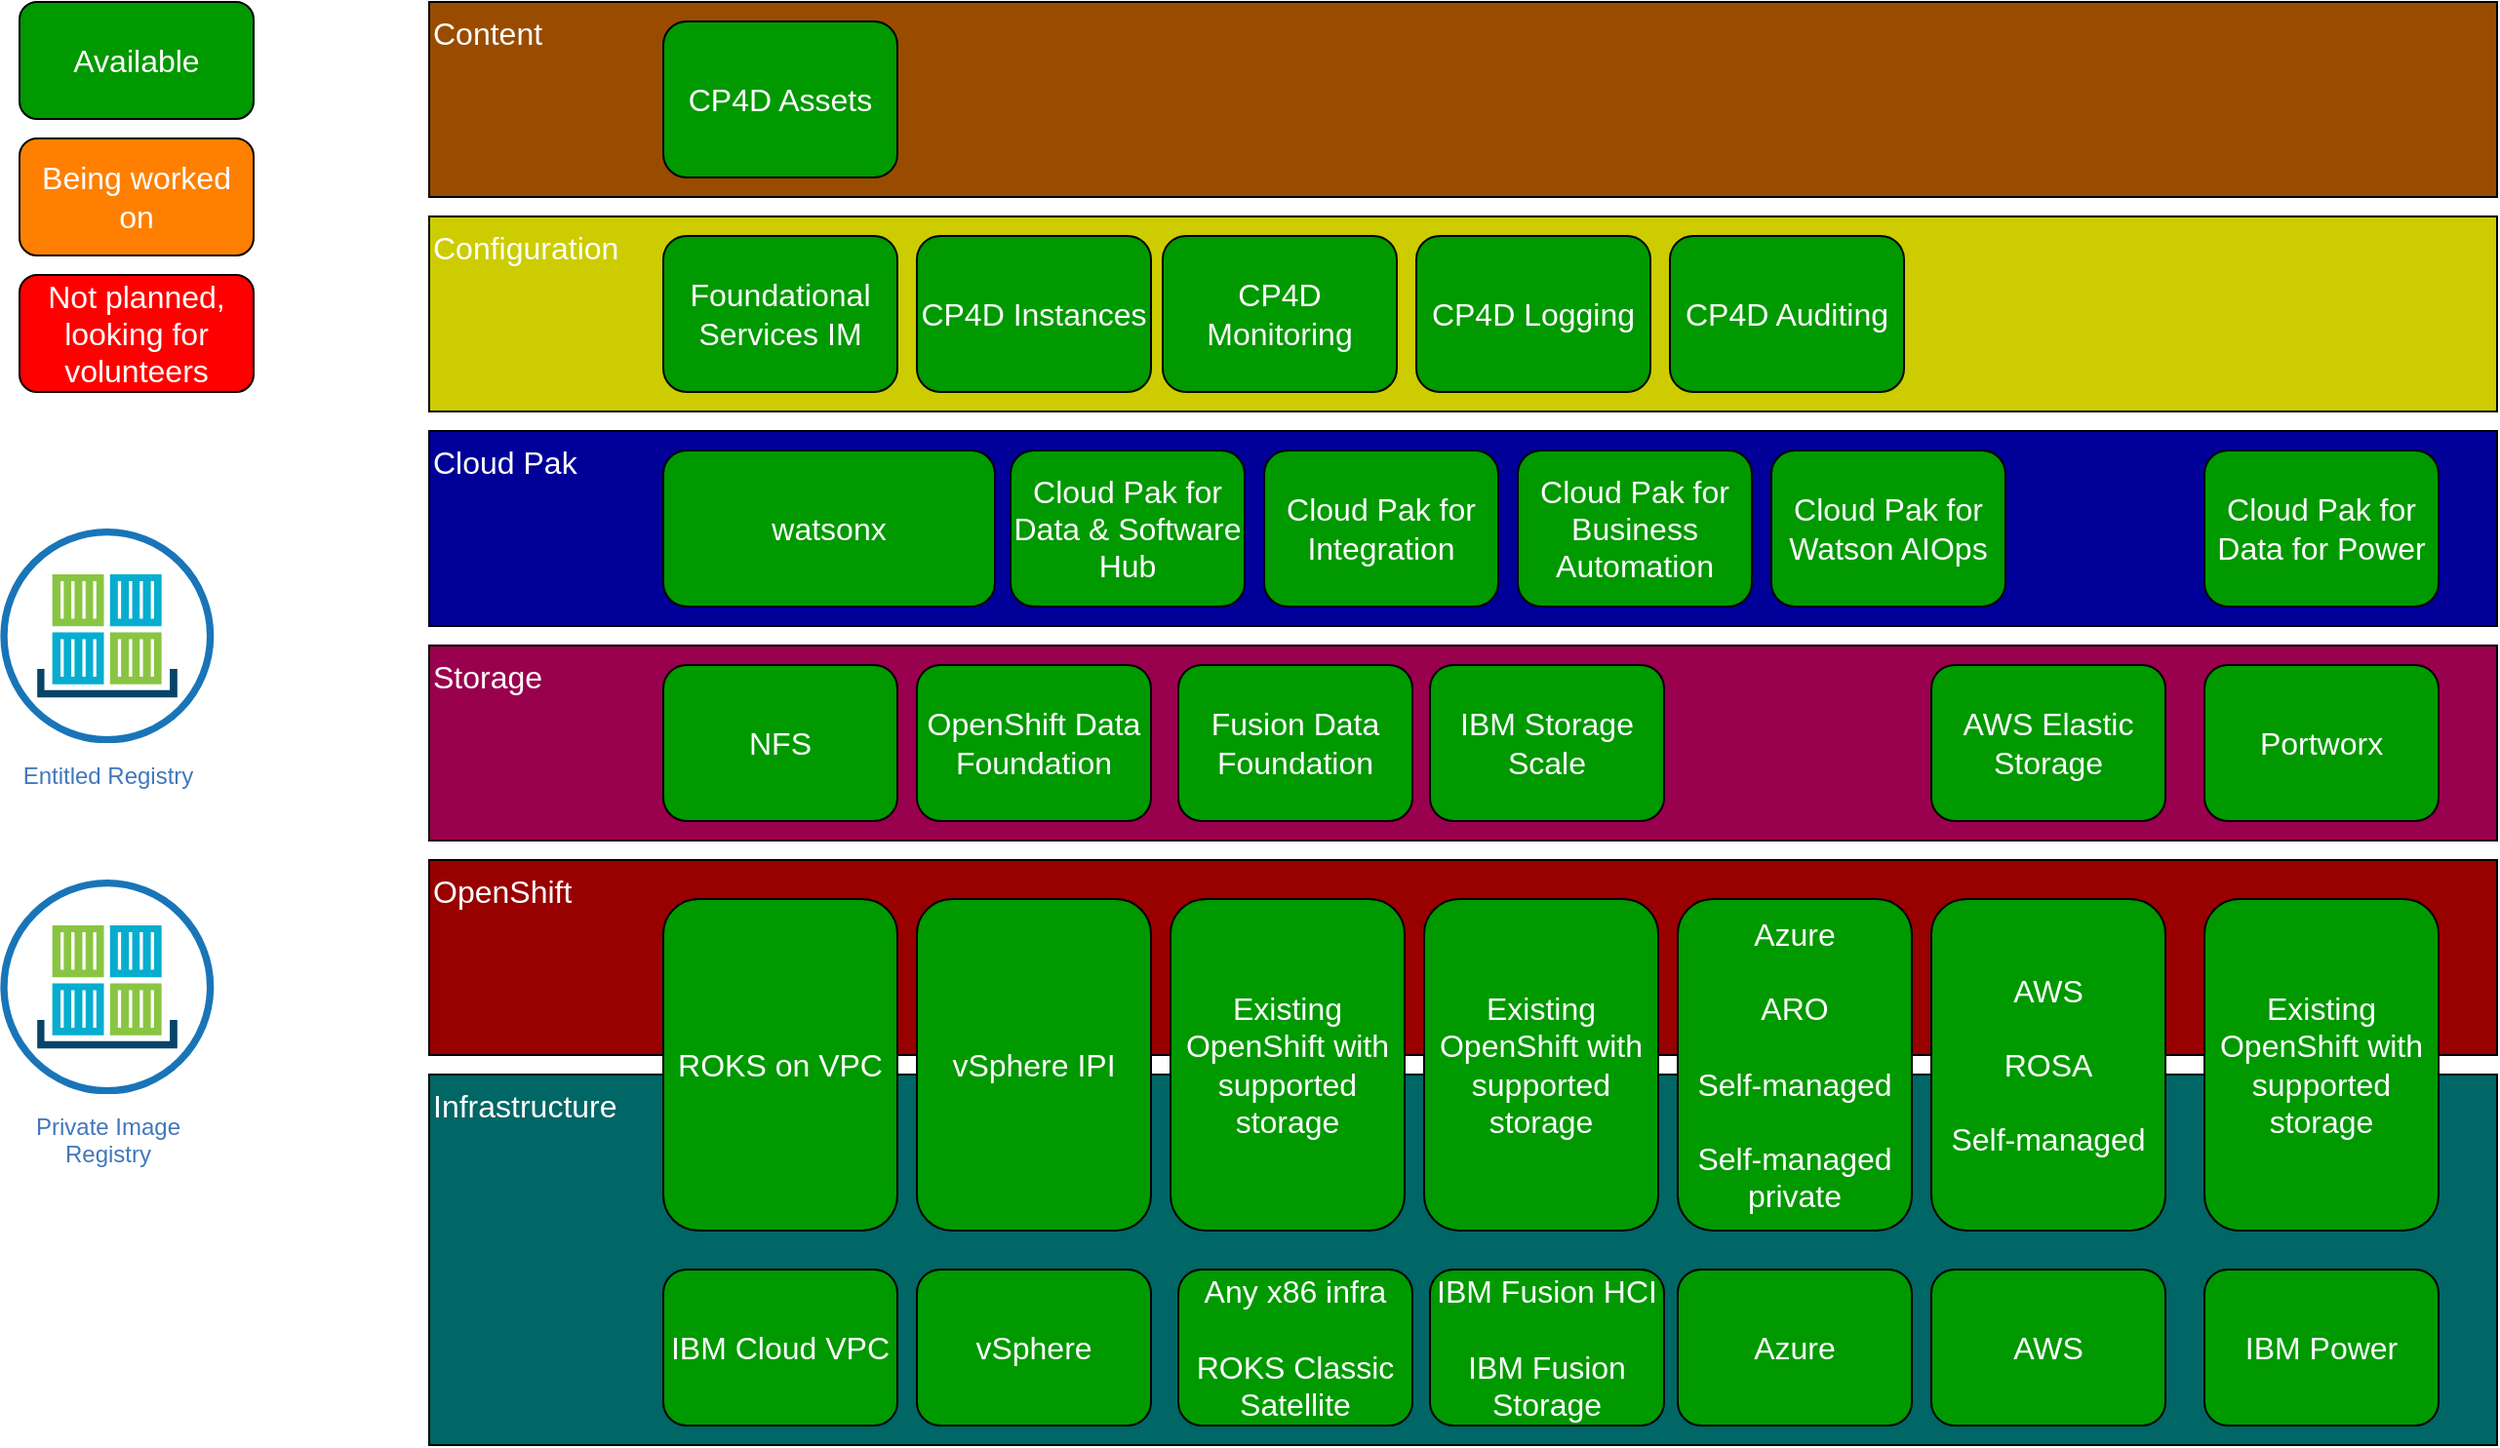 <mxfile version="26.0.16">
  <diagram id="2mgyJ-_zdfh3gZ3U018M" name="Page-1">
    <mxGraphModel dx="2901" dy="1214" grid="1" gridSize="10" guides="1" tooltips="1" connect="1" arrows="1" fold="1" page="1" pageScale="1" pageWidth="827" pageHeight="1169" math="0" shadow="0">
      <root>
        <mxCell id="0" />
        <mxCell id="1" parent="0" />
        <mxCell id="PIvEL9YP9_9EcO1mkzoZ-20" value="Infrastructure" style="whiteSpace=wrap;html=1;align=left;verticalAlign=top;fillColor=#006666;fontColor=#FFFFFF;fontSize=16;" parent="1" vertex="1">
          <mxGeometry x="30" y="960" width="1060" height="190" as="geometry" />
        </mxCell>
        <mxCell id="PIvEL9YP9_9EcO1mkzoZ-21" value="OpenShift" style="whiteSpace=wrap;html=1;align=left;verticalAlign=top;fillColor=#990000;fontColor=#FFFFFF;fontSize=16;" parent="1" vertex="1">
          <mxGeometry x="30" y="850" width="1060" height="100" as="geometry" />
        </mxCell>
        <mxCell id="PIvEL9YP9_9EcO1mkzoZ-23" value="Storage" style="whiteSpace=wrap;html=1;align=left;verticalAlign=top;fillColor=#99004D;fontColor=#FFFFFF;fontSize=16;" parent="1" vertex="1">
          <mxGeometry x="30" y="740" width="1060" height="100" as="geometry" />
        </mxCell>
        <mxCell id="PIvEL9YP9_9EcO1mkzoZ-31" value="Cloud Pak" style="whiteSpace=wrap;html=1;align=left;verticalAlign=top;fillColor=#000099;fontColor=#FFFFFF;fontSize=16;" parent="1" vertex="1">
          <mxGeometry x="30" y="630" width="1060" height="100" as="geometry" />
        </mxCell>
        <mxCell id="PIvEL9YP9_9EcO1mkzoZ-33" value="Configuration" style="whiteSpace=wrap;html=1;align=left;verticalAlign=top;fillColor=#CCCC00;fontColor=#FFFFFF;fontSize=16;" parent="1" vertex="1">
          <mxGeometry x="30" y="520" width="1060" height="100" as="geometry" />
        </mxCell>
        <mxCell id="PIvEL9YP9_9EcO1mkzoZ-34" value="Content" style="whiteSpace=wrap;html=1;align=left;verticalAlign=top;fillColor=#994C00;fontColor=#FFFFFF;fontSize=16;" parent="1" vertex="1">
          <mxGeometry x="30" y="410" width="1060" height="100" as="geometry" />
        </mxCell>
        <mxCell id="x2PrL_irTpATyocbjBxF-1" value="Available" style="rounded=1;whiteSpace=wrap;html=1;fontSize=16;fontColor=#FFFFFF;fillColor=#009900;align=center;verticalAlign=middle;" parent="1" vertex="1">
          <mxGeometry x="-180" y="410" width="120" height="60" as="geometry" />
        </mxCell>
        <mxCell id="x2PrL_irTpATyocbjBxF-2" value="Being worked on" style="rounded=1;whiteSpace=wrap;html=1;fontSize=16;fontColor=#FFFFFF;fillColor=#FF8000;align=center;verticalAlign=middle;" parent="1" vertex="1">
          <mxGeometry x="-180" y="480" width="120" height="60" as="geometry" />
        </mxCell>
        <mxCell id="x2PrL_irTpATyocbjBxF-3" value="Not planned, looking for volunteers" style="rounded=1;whiteSpace=wrap;html=1;fontSize=16;fontColor=#FFFFFF;fillColor=#FF0000;align=center;verticalAlign=middle;" parent="1" vertex="1">
          <mxGeometry x="-180" y="550" width="120" height="60" as="geometry" />
        </mxCell>
        <mxCell id="G57gemSaGJWGYIfYZtMg-1" value="CP4D Assets" style="rounded=1;whiteSpace=wrap;html=1;fontSize=16;fontColor=#FFFFFF;fillColor=#009900;align=center;verticalAlign=middle;" parent="1" vertex="1">
          <mxGeometry x="150" y="420" width="120" height="80" as="geometry" />
        </mxCell>
        <mxCell id="AeC-ubgtzM1ToBXU7dL--1" value="Cloud Pak for Data &amp;amp; Software Hub" style="rounded=1;whiteSpace=wrap;html=1;fontSize=16;fontColor=#FFFFFF;fillColor=#009900;align=center;verticalAlign=middle;" parent="1" vertex="1">
          <mxGeometry x="328" y="640" width="120" height="80" as="geometry" />
        </mxCell>
        <mxCell id="Jga9hrDQZVo5-mFMCXsy-7" value="Cloud Pak for Data for Power" style="rounded=1;whiteSpace=wrap;html=1;fontSize=16;fontColor=#FFFFFF;fillColor=#009900;align=center;verticalAlign=middle;" parent="1" vertex="1">
          <mxGeometry x="940" y="640" width="120" height="80" as="geometry" />
        </mxCell>
        <mxCell id="PIvEL9YP9_9EcO1mkzoZ-9" value="Infrastructure" parent="0" />
        <mxCell id="PIvEL9YP9_9EcO1mkzoZ-35" value="Private Image&lt;br&gt;Registry" style="aspect=fixed;perimeter=ellipsePerimeter;html=1;align=center;shadow=0;dashed=0;fontColor=#4277BB;labelBackgroundColor=#ffffff;fontSize=12;spacingTop=3;image;image=img/lib/ibm/miscellaneous/ibm_containers.svg;fillColor=#994C00;" parent="PIvEL9YP9_9EcO1mkzoZ-9" vertex="1">
          <mxGeometry x="-190" y="860" width="110" height="110" as="geometry" />
        </mxCell>
        <mxCell id="PIvEL9YP9_9EcO1mkzoZ-52" value="Entitled Registry" style="aspect=fixed;perimeter=ellipsePerimeter;html=1;align=center;shadow=0;dashed=0;fontColor=#4277BB;labelBackgroundColor=#ffffff;fontSize=12;spacingTop=3;image;image=img/lib/ibm/miscellaneous/ibm_containers.svg;fillColor=#994C00;" parent="PIvEL9YP9_9EcO1mkzoZ-9" vertex="1">
          <mxGeometry x="-190" y="680" width="110" height="110" as="geometry" />
        </mxCell>
        <mxCell id="PIvEL9YP9_9EcO1mkzoZ-74" value="IBM Cloud VPC" style="rounded=1;whiteSpace=wrap;html=1;fontSize=16;fontColor=#FFFFFF;fillColor=#009900;align=center;verticalAlign=middle;" parent="PIvEL9YP9_9EcO1mkzoZ-9" vertex="1">
          <mxGeometry x="150" y="1060" width="120" height="80" as="geometry" />
        </mxCell>
        <mxCell id="PIvEL9YP9_9EcO1mkzoZ-76" value="vSphere" style="rounded=1;whiteSpace=wrap;html=1;fontSize=16;fontColor=#FFFFFF;fillColor=#009900;align=center;verticalAlign=middle;" parent="PIvEL9YP9_9EcO1mkzoZ-9" vertex="1">
          <mxGeometry x="280" y="1060" width="120" height="80" as="geometry" />
        </mxCell>
        <mxCell id="o6HUCbBxJBhQgPIIes5_-6" value="IBM Fusion HCI&lt;div&gt;&lt;br&gt;&lt;div&gt;IBM Fusion Storage&lt;/div&gt;&lt;/div&gt;" style="rounded=1;whiteSpace=wrap;html=1;fontSize=16;fontColor=#FFFFFF;fillColor=#009900;align=center;verticalAlign=middle;" parent="PIvEL9YP9_9EcO1mkzoZ-9" vertex="1">
          <mxGeometry x="543" y="1060" width="120" height="80" as="geometry" />
        </mxCell>
        <mxCell id="o6HUCbBxJBhQgPIIes5_-7" value="Azure" style="rounded=1;whiteSpace=wrap;html=1;fontSize=16;fontColor=#FFFFFF;fillColor=#009900;align=center;verticalAlign=middle;" parent="PIvEL9YP9_9EcO1mkzoZ-9" vertex="1">
          <mxGeometry x="670" y="1060" width="120" height="80" as="geometry" />
        </mxCell>
        <mxCell id="o6HUCbBxJBhQgPIIes5_-8" value="AWS" style="rounded=1;whiteSpace=wrap;html=1;fontSize=16;fontColor=#FFFFFF;fillColor=#009900;align=center;verticalAlign=middle;" parent="PIvEL9YP9_9EcO1mkzoZ-9" vertex="1">
          <mxGeometry x="800" y="1060" width="120" height="80" as="geometry" />
        </mxCell>
        <mxCell id="o6HUCbBxJBhQgPIIes5_-9" value="IBM Power" style="rounded=1;whiteSpace=wrap;html=1;fontSize=16;fontColor=#FFFFFF;fillColor=#009900;align=center;verticalAlign=middle;" parent="PIvEL9YP9_9EcO1mkzoZ-9" vertex="1">
          <mxGeometry x="940" y="1060" width="120" height="80" as="geometry" />
        </mxCell>
        <mxCell id="o6HUCbBxJBhQgPIIes5_-10" value="Any x86 infra&lt;div&gt;&lt;br&gt;ROKS Classic&lt;br&gt;Satellite&lt;/div&gt;" style="rounded=1;whiteSpace=wrap;html=1;fontSize=16;fontColor=#FFFFFF;fillColor=#009900;align=center;verticalAlign=middle;" parent="PIvEL9YP9_9EcO1mkzoZ-9" vertex="1">
          <mxGeometry x="414" y="1060" width="120" height="80" as="geometry" />
        </mxCell>
        <mxCell id="PIvEL9YP9_9EcO1mkzoZ-18" value="OpenShift" parent="0" />
        <mxCell id="PIvEL9YP9_9EcO1mkzoZ-25" value="vSphere IPI" style="rounded=1;whiteSpace=wrap;html=1;fontSize=16;fontColor=#FFFFFF;fillColor=#009900;align=center;verticalAlign=middle;" parent="PIvEL9YP9_9EcO1mkzoZ-18" vertex="1">
          <mxGeometry x="280" y="870" width="120" height="170" as="geometry" />
        </mxCell>
        <mxCell id="PIvEL9YP9_9EcO1mkzoZ-26" value="Azure&lt;br&gt;&lt;br&gt;ARO&lt;div&gt;&lt;br&gt;Self-managed&lt;div&gt;&lt;br&gt;&lt;div&gt;Self-managed private&lt;/div&gt;&lt;/div&gt;&lt;/div&gt;" style="rounded=1;whiteSpace=wrap;html=1;fontSize=16;fontColor=#FFFFFF;fillColor=#009900;align=center;verticalAlign=middle;" parent="PIvEL9YP9_9EcO1mkzoZ-18" vertex="1">
          <mxGeometry x="670" y="870" width="120" height="170" as="geometry" />
        </mxCell>
        <mxCell id="PIvEL9YP9_9EcO1mkzoZ-27" value="AWS&lt;br&gt;&lt;br&gt;ROSA&lt;div&gt;&lt;br&gt;Self-managed&lt;/div&gt;" style="rounded=1;whiteSpace=wrap;html=1;fontSize=16;fontColor=#FFFFFF;fillColor=#009900;align=center;verticalAlign=middle;" parent="PIvEL9YP9_9EcO1mkzoZ-18" vertex="1">
          <mxGeometry x="800" y="870" width="120" height="170" as="geometry" />
        </mxCell>
        <mxCell id="PIvEL9YP9_9EcO1mkzoZ-28" value="Existing OpenShift with supported storage" style="rounded=1;whiteSpace=wrap;html=1;fontSize=16;fontColor=#FFFFFF;fillColor=#009900;align=center;verticalAlign=middle;" parent="PIvEL9YP9_9EcO1mkzoZ-18" vertex="1">
          <mxGeometry x="410" y="870" width="120" height="170" as="geometry" />
        </mxCell>
        <mxCell id="PIvEL9YP9_9EcO1mkzoZ-29" value="ROKS on VPC" style="rounded=1;whiteSpace=wrap;html=1;fontSize=16;fontColor=#FFFFFF;fillColor=#009900;align=center;verticalAlign=middle;" parent="PIvEL9YP9_9EcO1mkzoZ-18" vertex="1">
          <mxGeometry x="150" y="870" width="120" height="170" as="geometry" />
        </mxCell>
        <mxCell id="o6HUCbBxJBhQgPIIes5_-11" value="Existing OpenShift with supported storage" style="rounded=1;whiteSpace=wrap;html=1;fontSize=16;fontColor=#FFFFFF;fillColor=#009900;align=center;verticalAlign=middle;" parent="PIvEL9YP9_9EcO1mkzoZ-18" vertex="1">
          <mxGeometry x="940" y="870" width="120" height="170" as="geometry" />
        </mxCell>
        <mxCell id="o6HUCbBxJBhQgPIIes5_-12" value="Existing OpenShift with supported storage" style="rounded=1;whiteSpace=wrap;html=1;fontSize=16;fontColor=#FFFFFF;fillColor=#009900;align=center;verticalAlign=middle;" parent="PIvEL9YP9_9EcO1mkzoZ-18" vertex="1">
          <mxGeometry x="540" y="870" width="120" height="170" as="geometry" />
        </mxCell>
        <mxCell id="PIvEL9YP9_9EcO1mkzoZ-54" value="Storage" parent="0" />
        <mxCell id="PIvEL9YP9_9EcO1mkzoZ-55" value="NFS" style="rounded=1;whiteSpace=wrap;html=1;fontSize=16;fontColor=#FFFFFF;fillColor=#009900;align=center;verticalAlign=middle;" parent="PIvEL9YP9_9EcO1mkzoZ-54" vertex="1">
          <mxGeometry x="150" y="750" width="120" height="80" as="geometry" />
        </mxCell>
        <mxCell id="PIvEL9YP9_9EcO1mkzoZ-56" value="OpenShift Data Foundation" style="rounded=1;whiteSpace=wrap;html=1;fontSize=16;fontColor=#FFFFFF;fillColor=#009900;align=center;verticalAlign=middle;" parent="PIvEL9YP9_9EcO1mkzoZ-54" vertex="1">
          <mxGeometry x="280" y="750" width="120" height="80" as="geometry" />
        </mxCell>
        <mxCell id="o6HUCbBxJBhQgPIIes5_-1" value="AWS Elastic Storage" style="rounded=1;whiteSpace=wrap;html=1;fontSize=16;fontColor=#FFFFFF;fillColor=#009900;align=center;verticalAlign=middle;" parent="PIvEL9YP9_9EcO1mkzoZ-54" vertex="1">
          <mxGeometry x="800" y="750" width="120" height="80" as="geometry" />
        </mxCell>
        <mxCell id="o6HUCbBxJBhQgPIIes5_-2" value="Portworx" style="rounded=1;whiteSpace=wrap;html=1;fontSize=16;fontColor=#FFFFFF;fillColor=#009900;align=center;verticalAlign=middle;" parent="PIvEL9YP9_9EcO1mkzoZ-54" vertex="1">
          <mxGeometry x="940" y="750" width="120" height="80" as="geometry" />
        </mxCell>
        <mxCell id="o6HUCbBxJBhQgPIIes5_-4" value="IBM Storage Scale" style="rounded=1;whiteSpace=wrap;html=1;fontSize=16;fontColor=#FFFFFF;fillColor=#009900;align=center;verticalAlign=middle;" parent="PIvEL9YP9_9EcO1mkzoZ-54" vertex="1">
          <mxGeometry x="543" y="750" width="120" height="80" as="geometry" />
        </mxCell>
        <mxCell id="o6HUCbBxJBhQgPIIes5_-5" value="Fusion Data Foundation" style="rounded=1;whiteSpace=wrap;html=1;fontSize=16;fontColor=#FFFFFF;fillColor=#009900;align=center;verticalAlign=middle;" parent="PIvEL9YP9_9EcO1mkzoZ-54" vertex="1">
          <mxGeometry x="414" y="750" width="120" height="80" as="geometry" />
        </mxCell>
        <mxCell id="PIvEL9YP9_9EcO1mkzoZ-58" value="Cloud Pak" parent="0" />
        <mxCell id="PIvEL9YP9_9EcO1mkzoZ-59" value="watsonx" style="rounded=1;whiteSpace=wrap;html=1;fontSize=16;fontColor=#FFFFFF;fillColor=#009900;align=center;verticalAlign=middle;" parent="PIvEL9YP9_9EcO1mkzoZ-58" vertex="1">
          <mxGeometry x="150" y="640" width="170" height="80" as="geometry" />
        </mxCell>
        <mxCell id="PIvEL9YP9_9EcO1mkzoZ-60" value="Cloud Pak for Integration" style="rounded=1;whiteSpace=wrap;html=1;fontSize=16;fontColor=#FFFFFF;fillColor=#009900;align=center;verticalAlign=middle;" parent="PIvEL9YP9_9EcO1mkzoZ-58" vertex="1">
          <mxGeometry x="458" y="640" width="120" height="80" as="geometry" />
        </mxCell>
        <mxCell id="PIvEL9YP9_9EcO1mkzoZ-61" value="Cloud Pak for Business Automation" style="rounded=1;whiteSpace=wrap;html=1;fontSize=16;fontColor=#FFFFFF;fillColor=#009900;align=center;verticalAlign=middle;" parent="PIvEL9YP9_9EcO1mkzoZ-58" vertex="1">
          <mxGeometry x="588" y="640" width="120" height="80" as="geometry" />
        </mxCell>
        <mxCell id="PIvEL9YP9_9EcO1mkzoZ-62" value="Cloud Pak for Watson AIOps" style="rounded=1;whiteSpace=wrap;html=1;fontSize=16;fontColor=#FFFFFF;fillColor=#009900;align=center;verticalAlign=middle;" parent="PIvEL9YP9_9EcO1mkzoZ-58" vertex="1">
          <mxGeometry x="718" y="640" width="120" height="80" as="geometry" />
        </mxCell>
        <mxCell id="PIvEL9YP9_9EcO1mkzoZ-63" value="Cartridges" parent="0" />
        <mxCell id="PIvEL9YP9_9EcO1mkzoZ-64" style="edgeStyle=orthogonalEdgeStyle;rounded=0;orthogonalLoop=1;jettySize=auto;html=1;exitX=0.5;exitY=1;exitDx=0;exitDy=0;entryX=0.5;entryY=0.875;entryDx=0;entryDy=0;entryPerimeter=0;fontSize=16;fontColor=#FFFFFF;" parent="PIvEL9YP9_9EcO1mkzoZ-63" edge="1">
          <mxGeometry relative="1" as="geometry">
            <mxPoint x="340" y="610" as="sourcePoint" />
            <mxPoint x="340" y="600" as="targetPoint" />
          </mxGeometry>
        </mxCell>
        <mxCell id="PIvEL9YP9_9EcO1mkzoZ-67" value="Configuration" parent="0" />
        <mxCell id="PIvEL9YP9_9EcO1mkzoZ-68" value="Foundational Services IM" style="rounded=1;whiteSpace=wrap;html=1;fontSize=16;fontColor=#FFFFFF;fillColor=#009900;align=center;verticalAlign=middle;" parent="PIvEL9YP9_9EcO1mkzoZ-67" vertex="1">
          <mxGeometry x="150" y="530" width="120" height="80" as="geometry" />
        </mxCell>
        <mxCell id="PIvEL9YP9_9EcO1mkzoZ-70" value="CP4D Instances" style="rounded=1;whiteSpace=wrap;html=1;fontSize=16;fontColor=#FFFFFF;fillColor=#009900;align=center;verticalAlign=middle;" parent="PIvEL9YP9_9EcO1mkzoZ-67" vertex="1">
          <mxGeometry x="280" y="530" width="120" height="80" as="geometry" />
        </mxCell>
        <mxCell id="PIvEL9YP9_9EcO1mkzoZ-71" value="CP4D Monitoring" style="rounded=1;whiteSpace=wrap;html=1;fontSize=16;fontColor=#FFFFFF;fillColor=#009900;align=center;verticalAlign=middle;" parent="PIvEL9YP9_9EcO1mkzoZ-67" vertex="1">
          <mxGeometry x="406" y="530" width="120" height="80" as="geometry" />
        </mxCell>
        <mxCell id="PIvEL9YP9_9EcO1mkzoZ-72" value="CP4D Logging" style="rounded=1;whiteSpace=wrap;html=1;fontSize=16;fontColor=#FFFFFF;fillColor=#009900;align=center;verticalAlign=middle;" parent="PIvEL9YP9_9EcO1mkzoZ-67" vertex="1">
          <mxGeometry x="536" y="530" width="120" height="80" as="geometry" />
        </mxCell>
        <mxCell id="PIvEL9YP9_9EcO1mkzoZ-73" value="CP4D Auditing" style="rounded=1;whiteSpace=wrap;html=1;fontSize=16;fontColor=#FFFFFF;fillColor=#009900;align=center;verticalAlign=middle;" parent="PIvEL9YP9_9EcO1mkzoZ-67" vertex="1">
          <mxGeometry x="666" y="530" width="120" height="80" as="geometry" />
        </mxCell>
      </root>
    </mxGraphModel>
  </diagram>
</mxfile>
